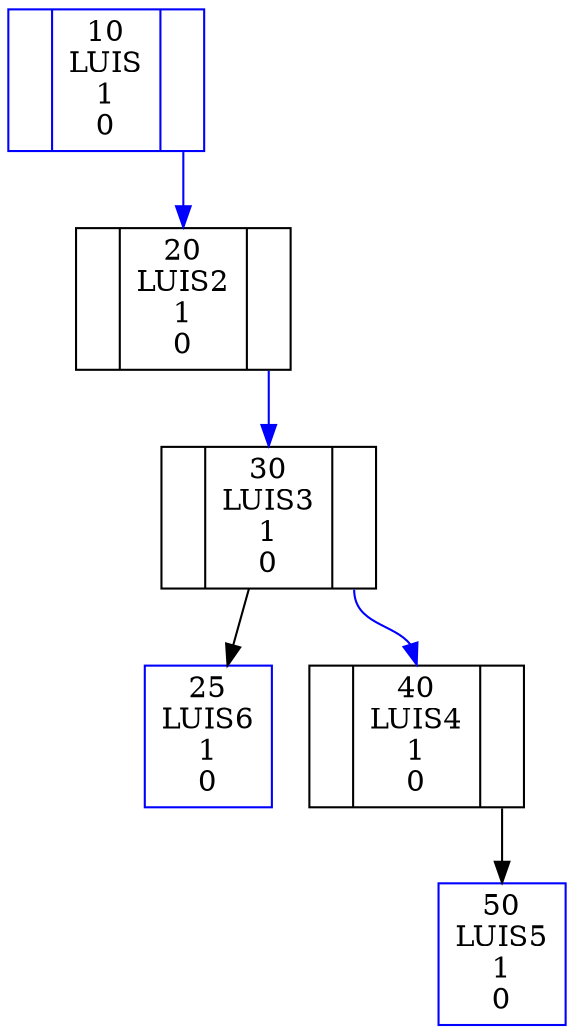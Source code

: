 digraph AVL{
compound=true;
node[shape="Mrecord"];
10:f10[id=10, color="blue"]; 
10[label=" <N 10 I> | <f10> 10\nLUIS\n1\n0 | <f10D> " shape="record"];
"10" : f10D ->  20:f20[id=20, color="blue"]; 
20[label=" <N 20 I> | <f20> 20\nLUIS2\n1\n0 | <f20D> " shape="record"];
"20" : f20D ->  30:f30[id=30, color="blue"]; 
30[label=" <N 30 I> | <f30> 30\nLUIS3\n1\n0 | <f30D> " shape="record"];
"30" : N30I ->  25:f 25[label="25\nLUIS6\n1\n0", color="blue" shape="rectangle"]; 
"30" : f30D ->  40:f40[id=40, color="blue"]; 
40[label=" <N 40 I> | <f40> 40\nLUIS4\n1\n0 | <f40D> " shape="record"];
"40" : f40D ->  50:f 50[label="50\nLUIS5\n1\n0", color="blue" shape="rectangle"]; 
}
